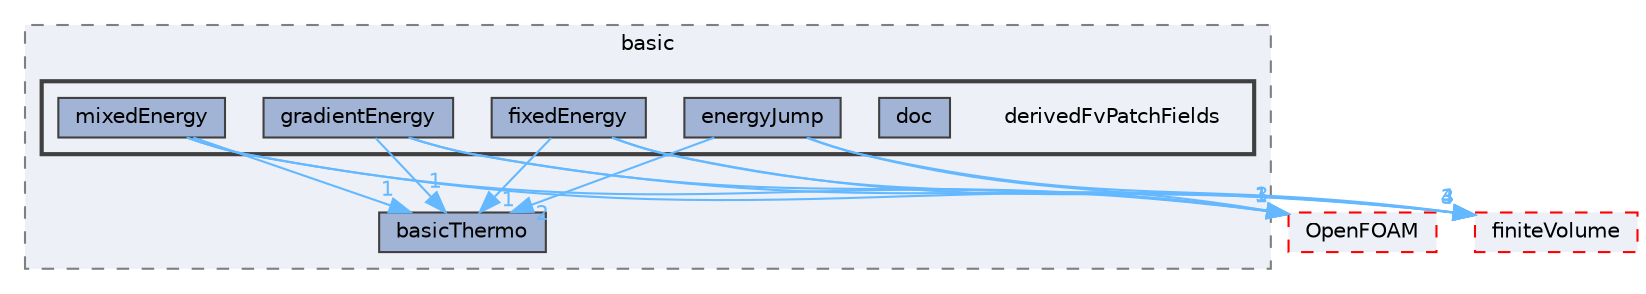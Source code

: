 digraph "src/thermophysicalModels/basic/derivedFvPatchFields"
{
 // LATEX_PDF_SIZE
  bgcolor="transparent";
  edge [fontname=Helvetica,fontsize=10,labelfontname=Helvetica,labelfontsize=10];
  node [fontname=Helvetica,fontsize=10,shape=box,height=0.2,width=0.4];
  compound=true
  subgraph clusterdir_38cb9973e0eaf6834e10b18bff965c4b {
    graph [ bgcolor="#edf0f7", pencolor="grey50", label="basic", fontname=Helvetica,fontsize=10 style="filled,dashed", URL="dir_38cb9973e0eaf6834e10b18bff965c4b.html",tooltip=""]
  dir_ba216299fdd5e0812ff0312bad2cf033 [label="basicThermo", fillcolor="#a2b4d6", color="grey25", style="filled", URL="dir_ba216299fdd5e0812ff0312bad2cf033.html",tooltip=""];
  subgraph clusterdir_e16043cb9392d2fae30028e527defb61 {
    graph [ bgcolor="#edf0f7", pencolor="grey25", label="", fontname=Helvetica,fontsize=10 style="filled,bold", URL="dir_e16043cb9392d2fae30028e527defb61.html",tooltip=""]
    dir_e16043cb9392d2fae30028e527defb61 [shape=plaintext, label="derivedFvPatchFields"];
  dir_105970a591504fa23bbd4852ae6e1a8b [label="doc", fillcolor="#a2b4d6", color="grey25", style="filled", URL="dir_105970a591504fa23bbd4852ae6e1a8b.html",tooltip=""];
  dir_6e9c1db78ba67d023ffd9861716d474a [label="energyJump", fillcolor="#a2b4d6", color="grey25", style="filled", URL="dir_6e9c1db78ba67d023ffd9861716d474a.html",tooltip=""];
  dir_88fedbd5e4d5519ddad8342c2af81702 [label="fixedEnergy", fillcolor="#a2b4d6", color="grey25", style="filled", URL="dir_88fedbd5e4d5519ddad8342c2af81702.html",tooltip=""];
  dir_01faa60dfafe1e1fdaca175ef2ea0a8a [label="gradientEnergy", fillcolor="#a2b4d6", color="grey25", style="filled", URL="dir_01faa60dfafe1e1fdaca175ef2ea0a8a.html",tooltip=""];
  dir_ab9cdd9470b0d9015d1178eb8e5dd583 [label="mixedEnergy", fillcolor="#a2b4d6", color="grey25", style="filled", URL="dir_ab9cdd9470b0d9015d1178eb8e5dd583.html",tooltip=""];
  }
  }
  dir_c5473ff19b20e6ec4dfe5c310b3778a8 [label="OpenFOAM", fillcolor="#edf0f7", color="red", style="filled,dashed", URL="dir_c5473ff19b20e6ec4dfe5c310b3778a8.html",tooltip=""];
  dir_9bd15774b555cf7259a6fa18f99fe99b [label="finiteVolume", fillcolor="#edf0f7", color="red", style="filled,dashed", URL="dir_9bd15774b555cf7259a6fa18f99fe99b.html",tooltip=""];
  dir_6e9c1db78ba67d023ffd9861716d474a->dir_c5473ff19b20e6ec4dfe5c310b3778a8 [headlabel="3", labeldistance=1.5 headhref="dir_001139_002695.html" href="dir_001139_002695.html" color="steelblue1" fontcolor="steelblue1"];
  dir_6e9c1db78ba67d023ffd9861716d474a->dir_9bd15774b555cf7259a6fa18f99fe99b [headlabel="4", labeldistance=1.5 headhref="dir_001139_001387.html" href="dir_001139_001387.html" color="steelblue1" fontcolor="steelblue1"];
  dir_6e9c1db78ba67d023ffd9861716d474a->dir_ba216299fdd5e0812ff0312bad2cf033 [headlabel="2", labeldistance=1.5 headhref="dir_001139_000250.html" href="dir_001139_000250.html" color="steelblue1" fontcolor="steelblue1"];
  dir_88fedbd5e4d5519ddad8342c2af81702->dir_9bd15774b555cf7259a6fa18f99fe99b [headlabel="3", labeldistance=1.5 headhref="dir_001400_001387.html" href="dir_001400_001387.html" color="steelblue1" fontcolor="steelblue1"];
  dir_88fedbd5e4d5519ddad8342c2af81702->dir_ba216299fdd5e0812ff0312bad2cf033 [headlabel="1", labeldistance=1.5 headhref="dir_001400_000250.html" href="dir_001400_000250.html" color="steelblue1" fontcolor="steelblue1"];
  dir_88fedbd5e4d5519ddad8342c2af81702->dir_c5473ff19b20e6ec4dfe5c310b3778a8 [headlabel="1", labeldistance=1.5 headhref="dir_001400_002695.html" href="dir_001400_002695.html" color="steelblue1" fontcolor="steelblue1"];
  dir_01faa60dfafe1e1fdaca175ef2ea0a8a->dir_9bd15774b555cf7259a6fa18f99fe99b [headlabel="3", labeldistance=1.5 headhref="dir_001666_001387.html" href="dir_001666_001387.html" color="steelblue1" fontcolor="steelblue1"];
  dir_01faa60dfafe1e1fdaca175ef2ea0a8a->dir_ba216299fdd5e0812ff0312bad2cf033 [headlabel="1", labeldistance=1.5 headhref="dir_001666_000250.html" href="dir_001666_000250.html" color="steelblue1" fontcolor="steelblue1"];
  dir_01faa60dfafe1e1fdaca175ef2ea0a8a->dir_c5473ff19b20e6ec4dfe5c310b3778a8 [headlabel="1", labeldistance=1.5 headhref="dir_001666_002695.html" href="dir_001666_002695.html" color="steelblue1" fontcolor="steelblue1"];
  dir_ab9cdd9470b0d9015d1178eb8e5dd583->dir_9bd15774b555cf7259a6fa18f99fe99b [headlabel="4", labeldistance=1.5 headhref="dir_002411_001387.html" href="dir_002411_001387.html" color="steelblue1" fontcolor="steelblue1"];
  dir_ab9cdd9470b0d9015d1178eb8e5dd583->dir_ba216299fdd5e0812ff0312bad2cf033 [headlabel="1", labeldistance=1.5 headhref="dir_002411_000250.html" href="dir_002411_000250.html" color="steelblue1" fontcolor="steelblue1"];
  dir_ab9cdd9470b0d9015d1178eb8e5dd583->dir_c5473ff19b20e6ec4dfe5c310b3778a8 [headlabel="1", labeldistance=1.5 headhref="dir_002411_002695.html" href="dir_002411_002695.html" color="steelblue1" fontcolor="steelblue1"];
}
